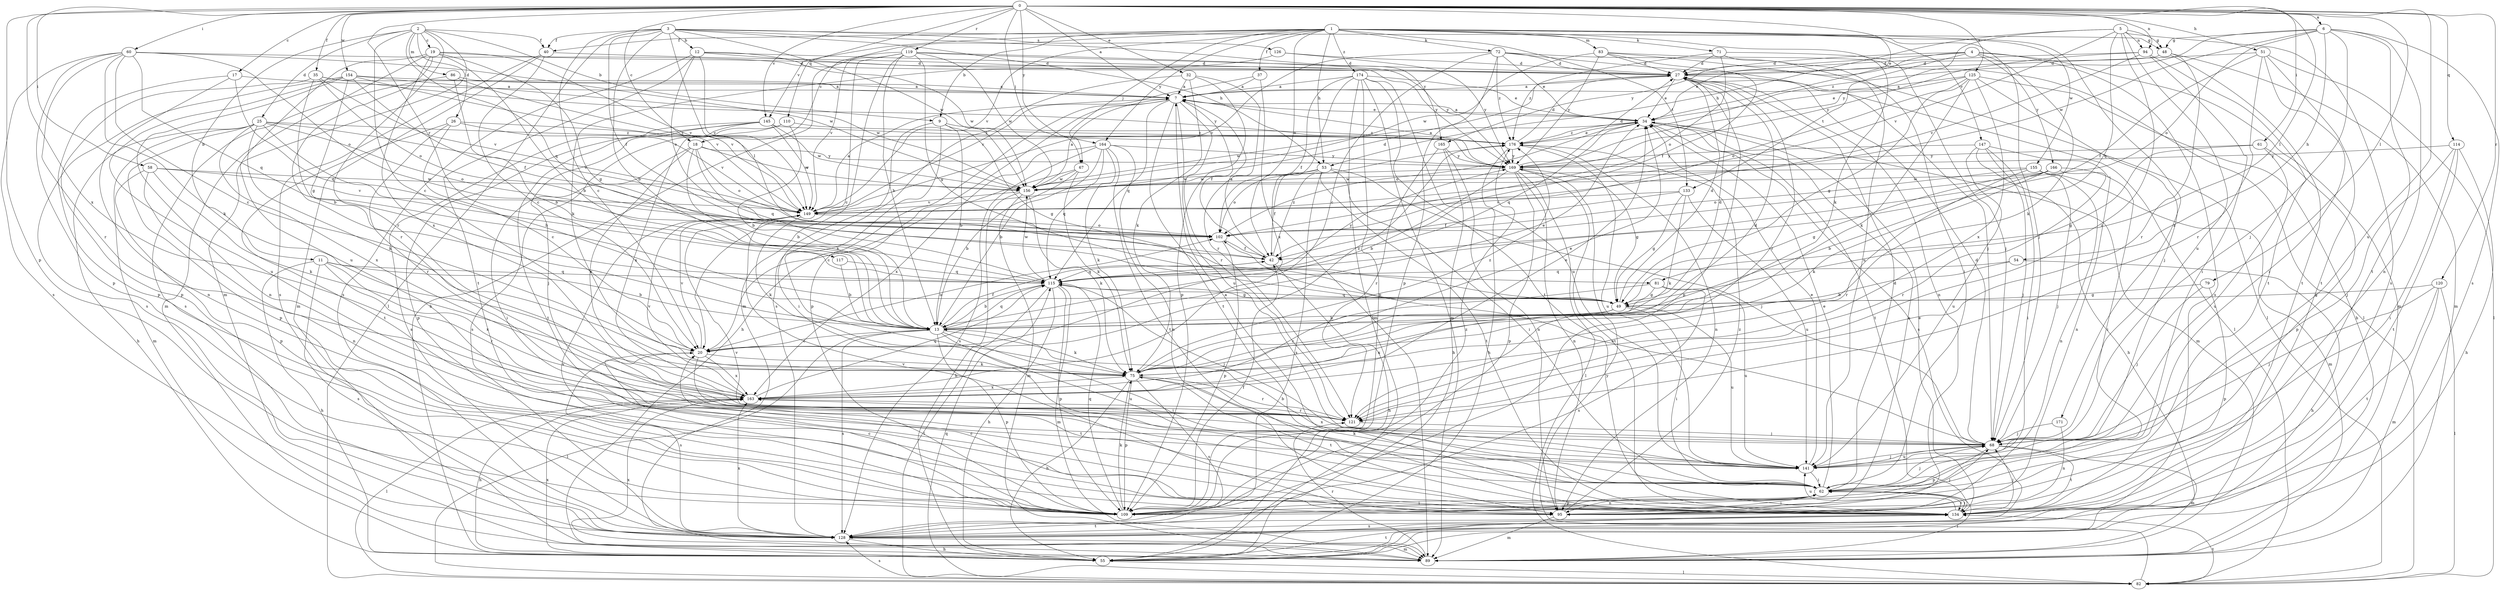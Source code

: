 strict digraph  {
0;
1;
2;
3;
4;
5;
6;
7;
9;
11;
12;
13;
17;
18;
19;
20;
25;
26;
27;
32;
34;
35;
37;
40;
42;
48;
49;
51;
53;
54;
55;
58;
60;
61;
62;
67;
68;
71;
72;
75;
79;
81;
82;
83;
86;
89;
94;
95;
102;
109;
110;
114;
115;
117;
119;
120;
121;
125;
126;
128;
133;
134;
141;
145;
147;
149;
154;
155;
156;
163;
164;
165;
166;
169;
171;
174;
176;
0 -> 6  [label=a];
0 -> 7  [label=a];
0 -> 17  [label=c];
0 -> 18  [label=c];
0 -> 32  [label=e];
0 -> 34  [label=e];
0 -> 35  [label=f];
0 -> 51  [label=h];
0 -> 58  [label=i];
0 -> 60  [label=i];
0 -> 61  [label=i];
0 -> 67  [label=j];
0 -> 79  [label=l];
0 -> 81  [label=l];
0 -> 94  [label=n];
0 -> 109  [label=p];
0 -> 110  [label=q];
0 -> 114  [label=q];
0 -> 117  [label=r];
0 -> 119  [label=r];
0 -> 120  [label=r];
0 -> 125  [label=s];
0 -> 141  [label=u];
0 -> 145  [label=v];
0 -> 154  [label=w];
0 -> 163  [label=x];
0 -> 164  [label=y];
1 -> 9  [label=b];
1 -> 18  [label=c];
1 -> 37  [label=f];
1 -> 40  [label=f];
1 -> 53  [label=h];
1 -> 67  [label=j];
1 -> 68  [label=j];
1 -> 71  [label=k];
1 -> 72  [label=k];
1 -> 75  [label=k];
1 -> 83  [label=m];
1 -> 102  [label=o];
1 -> 133  [label=t];
1 -> 145  [label=v];
1 -> 147  [label=v];
1 -> 149  [label=v];
1 -> 155  [label=w];
1 -> 164  [label=y];
1 -> 171  [label=z];
1 -> 174  [label=z];
2 -> 9  [label=b];
2 -> 11  [label=b];
2 -> 19  [label=c];
2 -> 20  [label=c];
2 -> 25  [label=d];
2 -> 26  [label=d];
2 -> 40  [label=f];
2 -> 86  [label=m];
2 -> 89  [label=m];
2 -> 115  [label=q];
2 -> 121  [label=r];
3 -> 12  [label=b];
3 -> 13  [label=b];
3 -> 20  [label=c];
3 -> 40  [label=f];
3 -> 42  [label=f];
3 -> 48  [label=g];
3 -> 53  [label=h];
3 -> 81  [label=l];
3 -> 82  [label=l];
3 -> 126  [label=s];
3 -> 156  [label=w];
3 -> 165  [label=y];
4 -> 27  [label=d];
4 -> 34  [label=e];
4 -> 75  [label=k];
4 -> 89  [label=m];
4 -> 128  [label=s];
4 -> 133  [label=t];
4 -> 165  [label=y];
4 -> 166  [label=y];
5 -> 48  [label=g];
5 -> 53  [label=h];
5 -> 94  [label=n];
5 -> 115  [label=q];
5 -> 121  [label=r];
5 -> 128  [label=s];
5 -> 141  [label=u];
5 -> 149  [label=v];
5 -> 169  [label=y];
6 -> 48  [label=g];
6 -> 54  [label=h];
6 -> 68  [label=j];
6 -> 95  [label=n];
6 -> 102  [label=o];
6 -> 128  [label=s];
6 -> 134  [label=t];
6 -> 156  [label=w];
6 -> 176  [label=z];
7 -> 34  [label=e];
7 -> 42  [label=f];
7 -> 55  [label=h];
7 -> 109  [label=p];
7 -> 115  [label=q];
7 -> 121  [label=r];
7 -> 134  [label=t];
7 -> 141  [label=u];
9 -> 13  [label=b];
9 -> 49  [label=g];
9 -> 62  [label=i];
9 -> 75  [label=k];
9 -> 176  [label=z];
11 -> 13  [label=b];
11 -> 55  [label=h];
11 -> 115  [label=q];
11 -> 121  [label=r];
11 -> 128  [label=s];
11 -> 163  [label=x];
12 -> 27  [label=d];
12 -> 102  [label=o];
12 -> 128  [label=s];
12 -> 134  [label=t];
12 -> 149  [label=v];
12 -> 156  [label=w];
12 -> 169  [label=y];
13 -> 20  [label=c];
13 -> 27  [label=d];
13 -> 34  [label=e];
13 -> 42  [label=f];
13 -> 62  [label=i];
13 -> 75  [label=k];
13 -> 82  [label=l];
13 -> 109  [label=p];
13 -> 115  [label=q];
13 -> 128  [label=s];
13 -> 141  [label=u];
17 -> 7  [label=a];
17 -> 95  [label=n];
17 -> 109  [label=p];
17 -> 115  [label=q];
18 -> 13  [label=b];
18 -> 62  [label=i];
18 -> 102  [label=o];
18 -> 115  [label=q];
18 -> 156  [label=w];
18 -> 163  [label=x];
18 -> 169  [label=y];
19 -> 13  [label=b];
19 -> 27  [label=d];
19 -> 49  [label=g];
19 -> 89  [label=m];
19 -> 121  [label=r];
19 -> 141  [label=u];
19 -> 149  [label=v];
19 -> 163  [label=x];
20 -> 75  [label=k];
20 -> 102  [label=o];
20 -> 128  [label=s];
20 -> 134  [label=t];
20 -> 149  [label=v];
20 -> 163  [label=x];
20 -> 176  [label=z];
25 -> 13  [label=b];
25 -> 55  [label=h];
25 -> 75  [label=k];
25 -> 89  [label=m];
25 -> 102  [label=o];
25 -> 109  [label=p];
25 -> 149  [label=v];
25 -> 163  [label=x];
25 -> 176  [label=z];
26 -> 20  [label=c];
26 -> 121  [label=r];
26 -> 134  [label=t];
26 -> 149  [label=v];
26 -> 176  [label=z];
27 -> 7  [label=a];
27 -> 34  [label=e];
27 -> 82  [label=l];
27 -> 95  [label=n];
27 -> 109  [label=p];
27 -> 121  [label=r];
32 -> 7  [label=a];
32 -> 75  [label=k];
32 -> 109  [label=p];
32 -> 121  [label=r];
32 -> 128  [label=s];
34 -> 7  [label=a];
34 -> 89  [label=m];
34 -> 95  [label=n];
34 -> 102  [label=o];
34 -> 115  [label=q];
34 -> 128  [label=s];
34 -> 134  [label=t];
34 -> 156  [label=w];
34 -> 176  [label=z];
35 -> 7  [label=a];
35 -> 13  [label=b];
35 -> 102  [label=o];
35 -> 109  [label=p];
35 -> 149  [label=v];
35 -> 169  [label=y];
37 -> 7  [label=a];
37 -> 89  [label=m];
37 -> 149  [label=v];
40 -> 20  [label=c];
40 -> 27  [label=d];
40 -> 89  [label=m];
40 -> 128  [label=s];
42 -> 7  [label=a];
42 -> 55  [label=h];
42 -> 115  [label=q];
42 -> 176  [label=z];
48 -> 27  [label=d];
48 -> 89  [label=m];
48 -> 121  [label=r];
48 -> 134  [label=t];
49 -> 13  [label=b];
49 -> 27  [label=d];
49 -> 62  [label=i];
49 -> 115  [label=q];
49 -> 141  [label=u];
49 -> 163  [label=x];
51 -> 27  [label=d];
51 -> 42  [label=f];
51 -> 62  [label=i];
51 -> 82  [label=l];
51 -> 121  [label=r];
51 -> 134  [label=t];
53 -> 42  [label=f];
53 -> 62  [label=i];
53 -> 68  [label=j];
53 -> 102  [label=o];
53 -> 128  [label=s];
53 -> 134  [label=t];
53 -> 156  [label=w];
54 -> 13  [label=b];
54 -> 55  [label=h];
54 -> 115  [label=q];
55 -> 82  [label=l];
55 -> 134  [label=t];
55 -> 163  [label=x];
58 -> 75  [label=k];
58 -> 95  [label=n];
58 -> 109  [label=p];
58 -> 149  [label=v];
58 -> 156  [label=w];
60 -> 20  [label=c];
60 -> 27  [label=d];
60 -> 75  [label=k];
60 -> 102  [label=o];
60 -> 109  [label=p];
60 -> 115  [label=q];
60 -> 121  [label=r];
60 -> 128  [label=s];
60 -> 156  [label=w];
61 -> 49  [label=g];
61 -> 109  [label=p];
61 -> 141  [label=u];
61 -> 169  [label=y];
62 -> 7  [label=a];
62 -> 27  [label=d];
62 -> 34  [label=e];
62 -> 68  [label=j];
62 -> 75  [label=k];
62 -> 95  [label=n];
62 -> 109  [label=p];
62 -> 134  [label=t];
62 -> 149  [label=v];
67 -> 13  [label=b];
67 -> 20  [label=c];
67 -> 75  [label=k];
67 -> 156  [label=w];
68 -> 27  [label=d];
68 -> 89  [label=m];
68 -> 102  [label=o];
68 -> 109  [label=p];
68 -> 134  [label=t];
68 -> 141  [label=u];
68 -> 163  [label=x];
71 -> 27  [label=d];
71 -> 62  [label=i];
71 -> 68  [label=j];
71 -> 102  [label=o];
71 -> 176  [label=z];
72 -> 20  [label=c];
72 -> 27  [label=d];
72 -> 34  [label=e];
72 -> 68  [label=j];
72 -> 82  [label=l];
72 -> 109  [label=p];
72 -> 149  [label=v];
72 -> 176  [label=z];
75 -> 27  [label=d];
75 -> 34  [label=e];
75 -> 55  [label=h];
75 -> 109  [label=p];
75 -> 121  [label=r];
75 -> 128  [label=s];
75 -> 134  [label=t];
75 -> 163  [label=x];
75 -> 176  [label=z];
79 -> 49  [label=g];
79 -> 68  [label=j];
79 -> 109  [label=p];
81 -> 49  [label=g];
81 -> 128  [label=s];
81 -> 141  [label=u];
81 -> 163  [label=x];
82 -> 115  [label=q];
82 -> 128  [label=s];
82 -> 134  [label=t];
82 -> 169  [label=y];
83 -> 27  [label=d];
83 -> 42  [label=f];
83 -> 82  [label=l];
83 -> 141  [label=u];
83 -> 156  [label=w];
83 -> 169  [label=y];
86 -> 7  [label=a];
86 -> 13  [label=b];
86 -> 128  [label=s];
86 -> 149  [label=v];
89 -> 62  [label=i];
89 -> 121  [label=r];
89 -> 163  [label=x];
94 -> 27  [label=d];
94 -> 62  [label=i];
94 -> 134  [label=t];
94 -> 149  [label=v];
94 -> 169  [label=y];
95 -> 20  [label=c];
95 -> 62  [label=i];
95 -> 89  [label=m];
95 -> 149  [label=v];
95 -> 176  [label=z];
102 -> 42  [label=f];
102 -> 109  [label=p];
109 -> 20  [label=c];
109 -> 42  [label=f];
109 -> 62  [label=i];
109 -> 68  [label=j];
109 -> 75  [label=k];
109 -> 115  [label=q];
109 -> 149  [label=v];
109 -> 176  [label=z];
110 -> 13  [label=b];
110 -> 128  [label=s];
110 -> 163  [label=x];
110 -> 176  [label=z];
114 -> 55  [label=h];
114 -> 62  [label=i];
114 -> 68  [label=j];
114 -> 134  [label=t];
114 -> 169  [label=y];
115 -> 13  [label=b];
115 -> 49  [label=g];
115 -> 55  [label=h];
115 -> 68  [label=j];
115 -> 82  [label=l];
115 -> 89  [label=m];
115 -> 109  [label=p];
115 -> 156  [label=w];
115 -> 169  [label=y];
117 -> 13  [label=b];
117 -> 115  [label=q];
119 -> 13  [label=b];
119 -> 20  [label=c];
119 -> 27  [label=d];
119 -> 49  [label=g];
119 -> 55  [label=h];
119 -> 89  [label=m];
119 -> 149  [label=v];
119 -> 156  [label=w];
119 -> 169  [label=y];
120 -> 49  [label=g];
120 -> 68  [label=j];
120 -> 82  [label=l];
120 -> 89  [label=m];
120 -> 134  [label=t];
121 -> 68  [label=j];
125 -> 7  [label=a];
125 -> 34  [label=e];
125 -> 49  [label=g];
125 -> 55  [label=h];
125 -> 68  [label=j];
125 -> 75  [label=k];
125 -> 102  [label=o];
125 -> 163  [label=x];
126 -> 27  [label=d];
126 -> 75  [label=k];
126 -> 169  [label=y];
128 -> 55  [label=h];
128 -> 89  [label=m];
128 -> 134  [label=t];
128 -> 163  [label=x];
133 -> 42  [label=f];
133 -> 49  [label=g];
133 -> 75  [label=k];
133 -> 141  [label=u];
133 -> 149  [label=v];
134 -> 34  [label=e];
134 -> 62  [label=i];
134 -> 68  [label=j];
134 -> 128  [label=s];
134 -> 141  [label=u];
141 -> 13  [label=b];
141 -> 34  [label=e];
141 -> 62  [label=i];
141 -> 68  [label=j];
145 -> 68  [label=j];
145 -> 109  [label=p];
145 -> 128  [label=s];
145 -> 134  [label=t];
145 -> 149  [label=v];
145 -> 156  [label=w];
145 -> 176  [label=z];
147 -> 55  [label=h];
147 -> 62  [label=i];
147 -> 68  [label=j];
147 -> 95  [label=n];
147 -> 141  [label=u];
147 -> 169  [label=y];
149 -> 7  [label=a];
149 -> 27  [label=d];
149 -> 75  [label=k];
149 -> 102  [label=o];
154 -> 7  [label=a];
154 -> 42  [label=f];
154 -> 49  [label=g];
154 -> 95  [label=n];
154 -> 128  [label=s];
154 -> 141  [label=u];
154 -> 149  [label=v];
154 -> 156  [label=w];
155 -> 68  [label=j];
155 -> 89  [label=m];
155 -> 95  [label=n];
155 -> 102  [label=o];
155 -> 121  [label=r];
155 -> 156  [label=w];
156 -> 7  [label=a];
156 -> 55  [label=h];
156 -> 75  [label=k];
156 -> 89  [label=m];
156 -> 149  [label=v];
163 -> 34  [label=e];
163 -> 55  [label=h];
163 -> 82  [label=l];
163 -> 115  [label=q];
163 -> 121  [label=r];
163 -> 149  [label=v];
164 -> 13  [label=b];
164 -> 75  [label=k];
164 -> 95  [label=n];
164 -> 115  [label=q];
164 -> 128  [label=s];
164 -> 134  [label=t];
164 -> 163  [label=x];
164 -> 169  [label=y];
165 -> 55  [label=h];
165 -> 95  [label=n];
165 -> 121  [label=r];
165 -> 169  [label=y];
166 -> 13  [label=b];
166 -> 49  [label=g];
166 -> 62  [label=i];
166 -> 75  [label=k];
166 -> 121  [label=r];
166 -> 156  [label=w];
169 -> 7  [label=a];
169 -> 13  [label=b];
169 -> 27  [label=d];
169 -> 49  [label=g];
169 -> 82  [label=l];
169 -> 95  [label=n];
169 -> 109  [label=p];
169 -> 134  [label=t];
169 -> 156  [label=w];
171 -> 68  [label=j];
171 -> 95  [label=n];
174 -> 7  [label=a];
174 -> 34  [label=e];
174 -> 42  [label=f];
174 -> 55  [label=h];
174 -> 89  [label=m];
174 -> 109  [label=p];
174 -> 134  [label=t];
174 -> 141  [label=u];
174 -> 163  [label=x];
176 -> 27  [label=d];
176 -> 34  [label=e];
176 -> 55  [label=h];
176 -> 95  [label=n];
176 -> 141  [label=u];
176 -> 169  [label=y];
}
